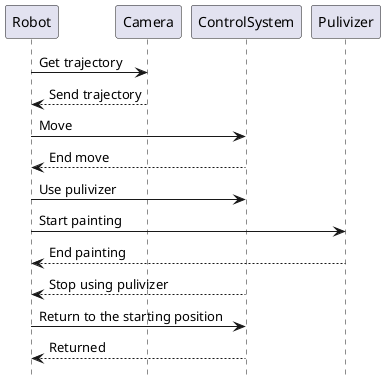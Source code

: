 @startuml : Robot preccedent
hide footbox
participant Robot
participant Camera
participant ControlSystem
participant Pulivizer
Robot -> Camera : Get trajectory
Camera --> Robot : Send trajectory
Robot -> ControlSystem : Move
ControlSystem --> Robot : End move
Robot -> ControlSystem : Use pulivizer
Robot -> Pulivizer : Start painting
Pulivizer --> Robot : End painting
ControlSystem --> Robot : Stop using pulivizer
Robot -> ControlSystem : Return to the starting position
ControlSystem --> Robot : Returned
@enduml